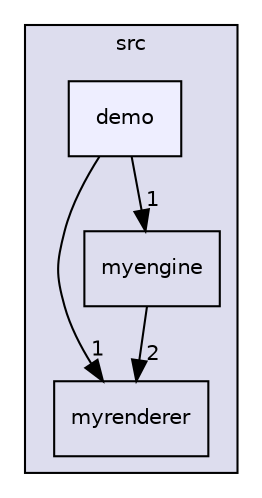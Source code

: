 digraph "myengine/src/demo" {
  compound=true
  node [ fontsize="10", fontname="Helvetica"];
  edge [ labelfontsize="10", labelfontname="Helvetica"];
  subgraph clusterdir_eff0bfe15335107cdfaa4252eecec1cb {
    graph [ bgcolor="#ddddee", pencolor="black", label="src" fontname="Helvetica", fontsize="10", URL="dir_eff0bfe15335107cdfaa4252eecec1cb.html"]
  dir_38354cbc05e1c3d7e065b4ece99fa2cf [shape=box label="myrenderer" URL="dir_38354cbc05e1c3d7e065b4ece99fa2cf.html"];
  dir_585145b755e35755549ef202b6cdd2f4 [shape=box label="myengine" URL="dir_585145b755e35755549ef202b6cdd2f4.html"];
  dir_10437f0f4e4693413235943792aeb439 [shape=box, label="demo", style="filled", fillcolor="#eeeeff", pencolor="black", URL="dir_10437f0f4e4693413235943792aeb439.html"];
  }
  dir_10437f0f4e4693413235943792aeb439->dir_38354cbc05e1c3d7e065b4ece99fa2cf [headlabel="1", labeldistance=1.5 headhref="dir_000002_000004.html"];
  dir_10437f0f4e4693413235943792aeb439->dir_585145b755e35755549ef202b6cdd2f4 [headlabel="1", labeldistance=1.5 headhref="dir_000002_000003.html"];
  dir_585145b755e35755549ef202b6cdd2f4->dir_38354cbc05e1c3d7e065b4ece99fa2cf [headlabel="2", labeldistance=1.5 headhref="dir_000003_000004.html"];
}
